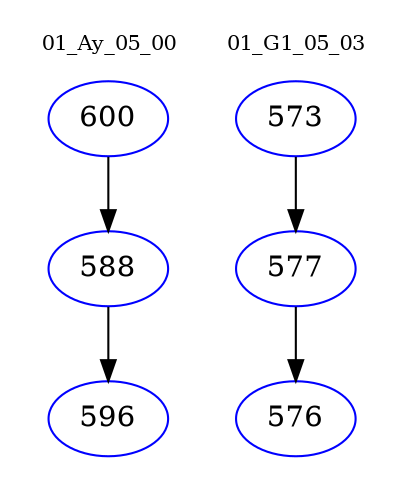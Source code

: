 digraph{
subgraph cluster_0 {
color = white
label = "01_Ay_05_00";
fontsize=10;
T0_600 [label="600", color="blue"]
T0_600 -> T0_588 [color="black"]
T0_588 [label="588", color="blue"]
T0_588 -> T0_596 [color="black"]
T0_596 [label="596", color="blue"]
}
subgraph cluster_1 {
color = white
label = "01_G1_05_03";
fontsize=10;
T1_573 [label="573", color="blue"]
T1_573 -> T1_577 [color="black"]
T1_577 [label="577", color="blue"]
T1_577 -> T1_576 [color="black"]
T1_576 [label="576", color="blue"]
}
}
